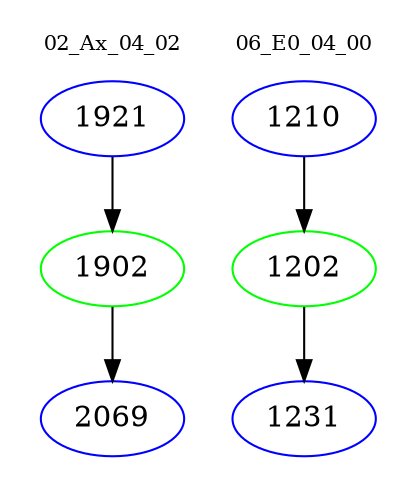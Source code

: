 digraph{
subgraph cluster_0 {
color = white
label = "02_Ax_04_02";
fontsize=10;
T0_1921 [label="1921", color="blue"]
T0_1921 -> T0_1902 [color="black"]
T0_1902 [label="1902", color="green"]
T0_1902 -> T0_2069 [color="black"]
T0_2069 [label="2069", color="blue"]
}
subgraph cluster_1 {
color = white
label = "06_E0_04_00";
fontsize=10;
T1_1210 [label="1210", color="blue"]
T1_1210 -> T1_1202 [color="black"]
T1_1202 [label="1202", color="green"]
T1_1202 -> T1_1231 [color="black"]
T1_1231 [label="1231", color="blue"]
}
}
